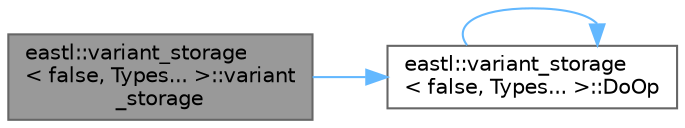 digraph "eastl::variant_storage&lt; false, Types... &gt;::variant_storage"
{
 // LATEX_PDF_SIZE
  bgcolor="transparent";
  edge [fontname=Helvetica,fontsize=10,labelfontname=Helvetica,labelfontsize=10];
  node [fontname=Helvetica,fontsize=10,shape=box,height=0.2,width=0.4];
  rankdir="LR";
  Node1 [id="Node000001",label="eastl::variant_storage\l\< false, Types... \>::variant\l_storage",height=0.2,width=0.4,color="gray40", fillcolor="grey60", style="filled", fontcolor="black",tooltip=" "];
  Node1 -> Node2 [id="edge1_Node000001_Node000002",color="steelblue1",style="solid",tooltip=" "];
  Node2 [id="Node000002",label="eastl::variant_storage\l\< false, Types... \>::DoOp",height=0.2,width=0.4,color="grey40", fillcolor="white", style="filled",URL="$structeastl_1_1variant__storage_3_01false_00_01_types_8_8_8_01_4.html#ac0a01122899ea8424ec5367a604bd3aa",tooltip=" "];
  Node2 -> Node2 [id="edge2_Node000002_Node000002",color="steelblue1",style="solid",tooltip=" "];
}
